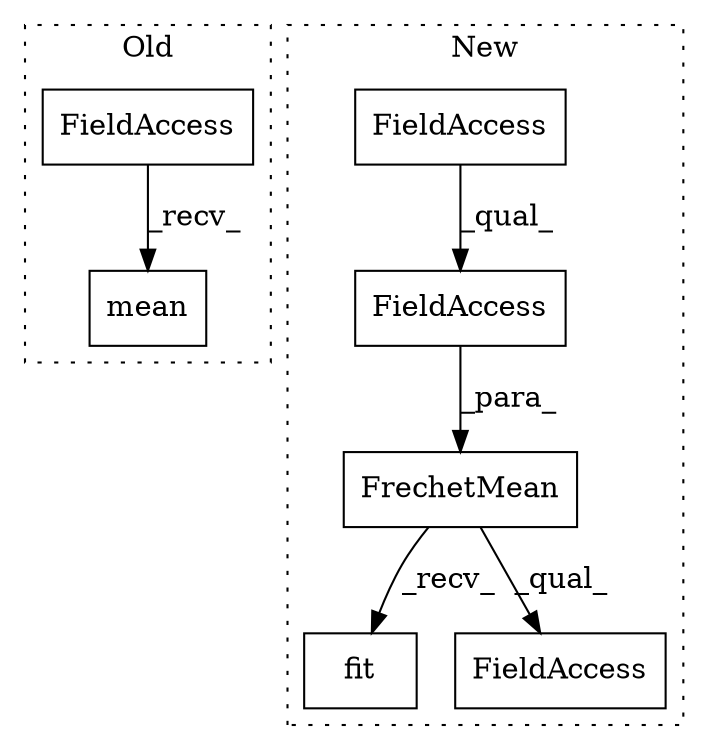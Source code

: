 digraph G {
subgraph cluster0 {
1 [label="mean" a="32" s="4327,4338" l="5,1" shape="box"];
5 [label="FieldAccess" a="22" s="4315" l="11" shape="box"];
label = "Old";
style="dotted";
}
subgraph cluster1 {
2 [label="fit" a="32" s="4861,4871" l="4,1" shape="box"];
3 [label="FrechetMean" a="32" s="4815,4849" l="12,1" shape="box"];
4 [label="FieldAccess" a="22" s="4909" l="10" shape="box"];
6 [label="FieldAccess" a="22" s="4827" l="22" shape="box"];
7 [label="FieldAccess" a="22" s="4827" l="15" shape="box"];
label = "New";
style="dotted";
}
3 -> 4 [label="_qual_"];
3 -> 2 [label="_recv_"];
5 -> 1 [label="_recv_"];
6 -> 3 [label="_para_"];
7 -> 6 [label="_qual_"];
}